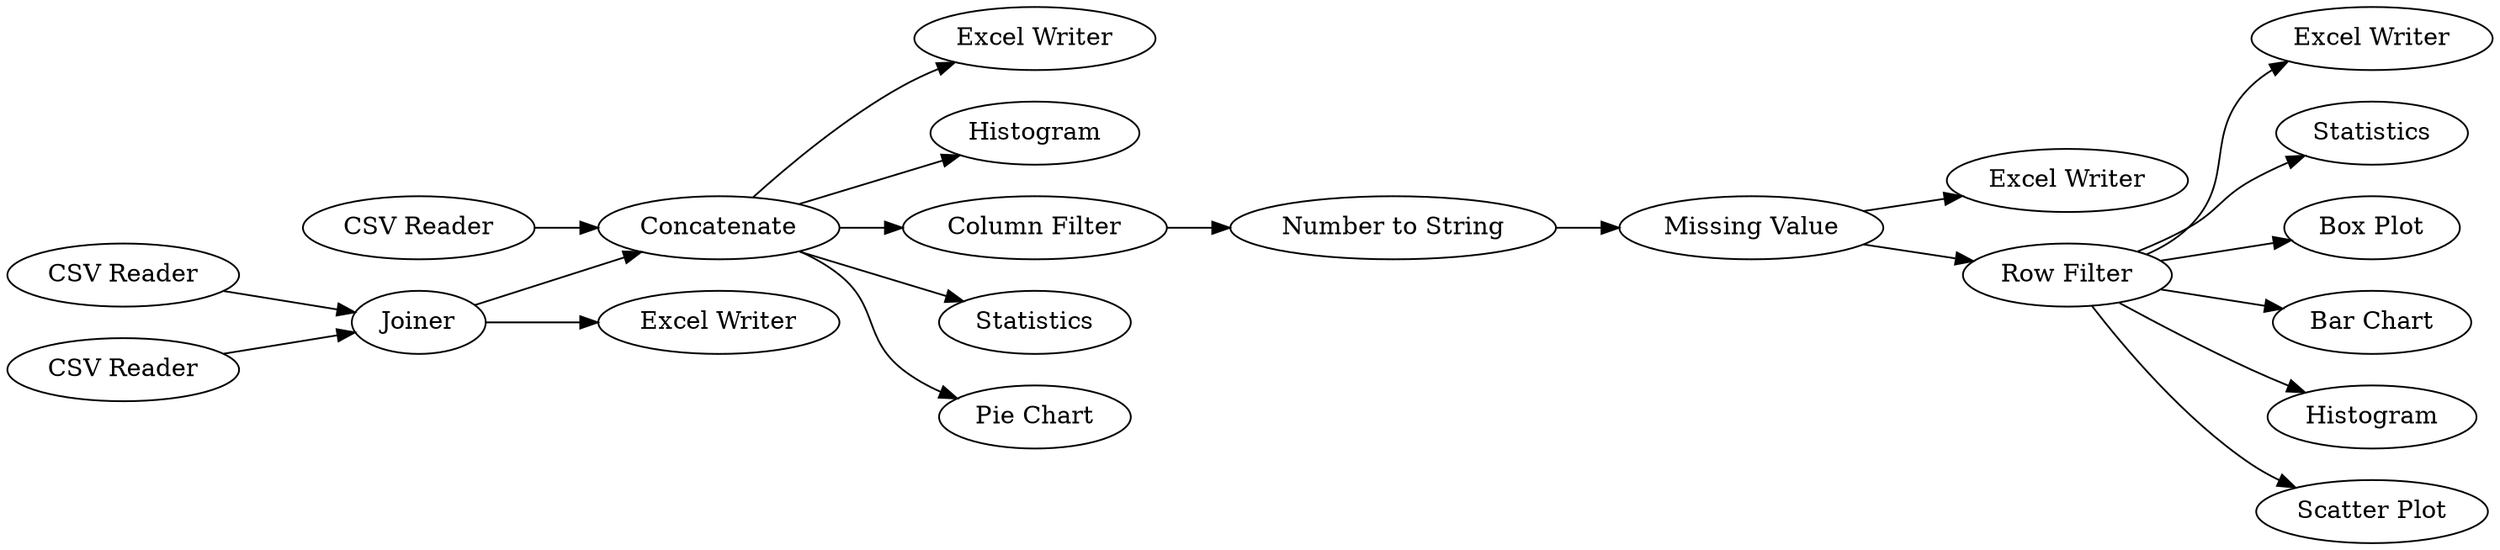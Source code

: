 digraph {
	1 [label="CSV Reader"]
	2 [label="CSV Reader"]
	3 [label=Concatenate]
	4 [label="Missing Value"]
	5 [label="Excel Writer"]
	11 [label="Excel Writer"]
	12 [label="Excel Writer"]
	13 [label=Statistics]
	14 [label="Box Plot"]
	17 [label="Bar Chart"]
	18 [label="Row Filter"]
	19 [label=Histogram]
	20 [label="CSV Reader"]
	25 [label="Column Filter"]
	26 [label="Number to String"]
	27 [label=Statistics]
	28 [label="Pie Chart"]
	29 [label=Histogram]
	30 [label="Scatter Plot"]
	31 [label="Excel Writer"]
	34 [label=Joiner]
	1 -> 3
	2 -> 34
	3 -> 27
	3 -> 25
	3 -> 28
	3 -> 5
	3 -> 19
	4 -> 11
	4 -> 18
	18 -> 17
	18 -> 30
	18 -> 29
	18 -> 14
	18 -> 12
	18 -> 13
	20 -> 34
	25 -> 26
	26 -> 4
	34 -> 31
	34 -> 3
	rankdir=LR
}
